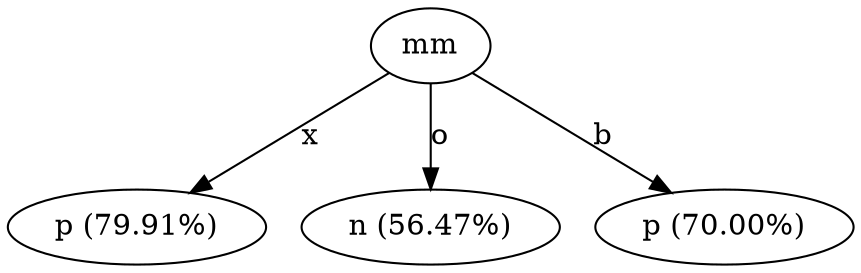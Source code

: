 digraph G {
"bg==" [ shape=oval label="mm"]
"bg==" -> "bi0w" [ label="x" ]
"bi0w" [ shape=oval label="p (79.91%)"]
"bg==" -> "bi0x" [ label="o" ]
"bi0x" [ shape=oval label="n (56.47%)"]
"bg==" -> "bi0y" [ label="b" ]
"bi0y" [ shape=oval label="p (70.00%)"]
}

